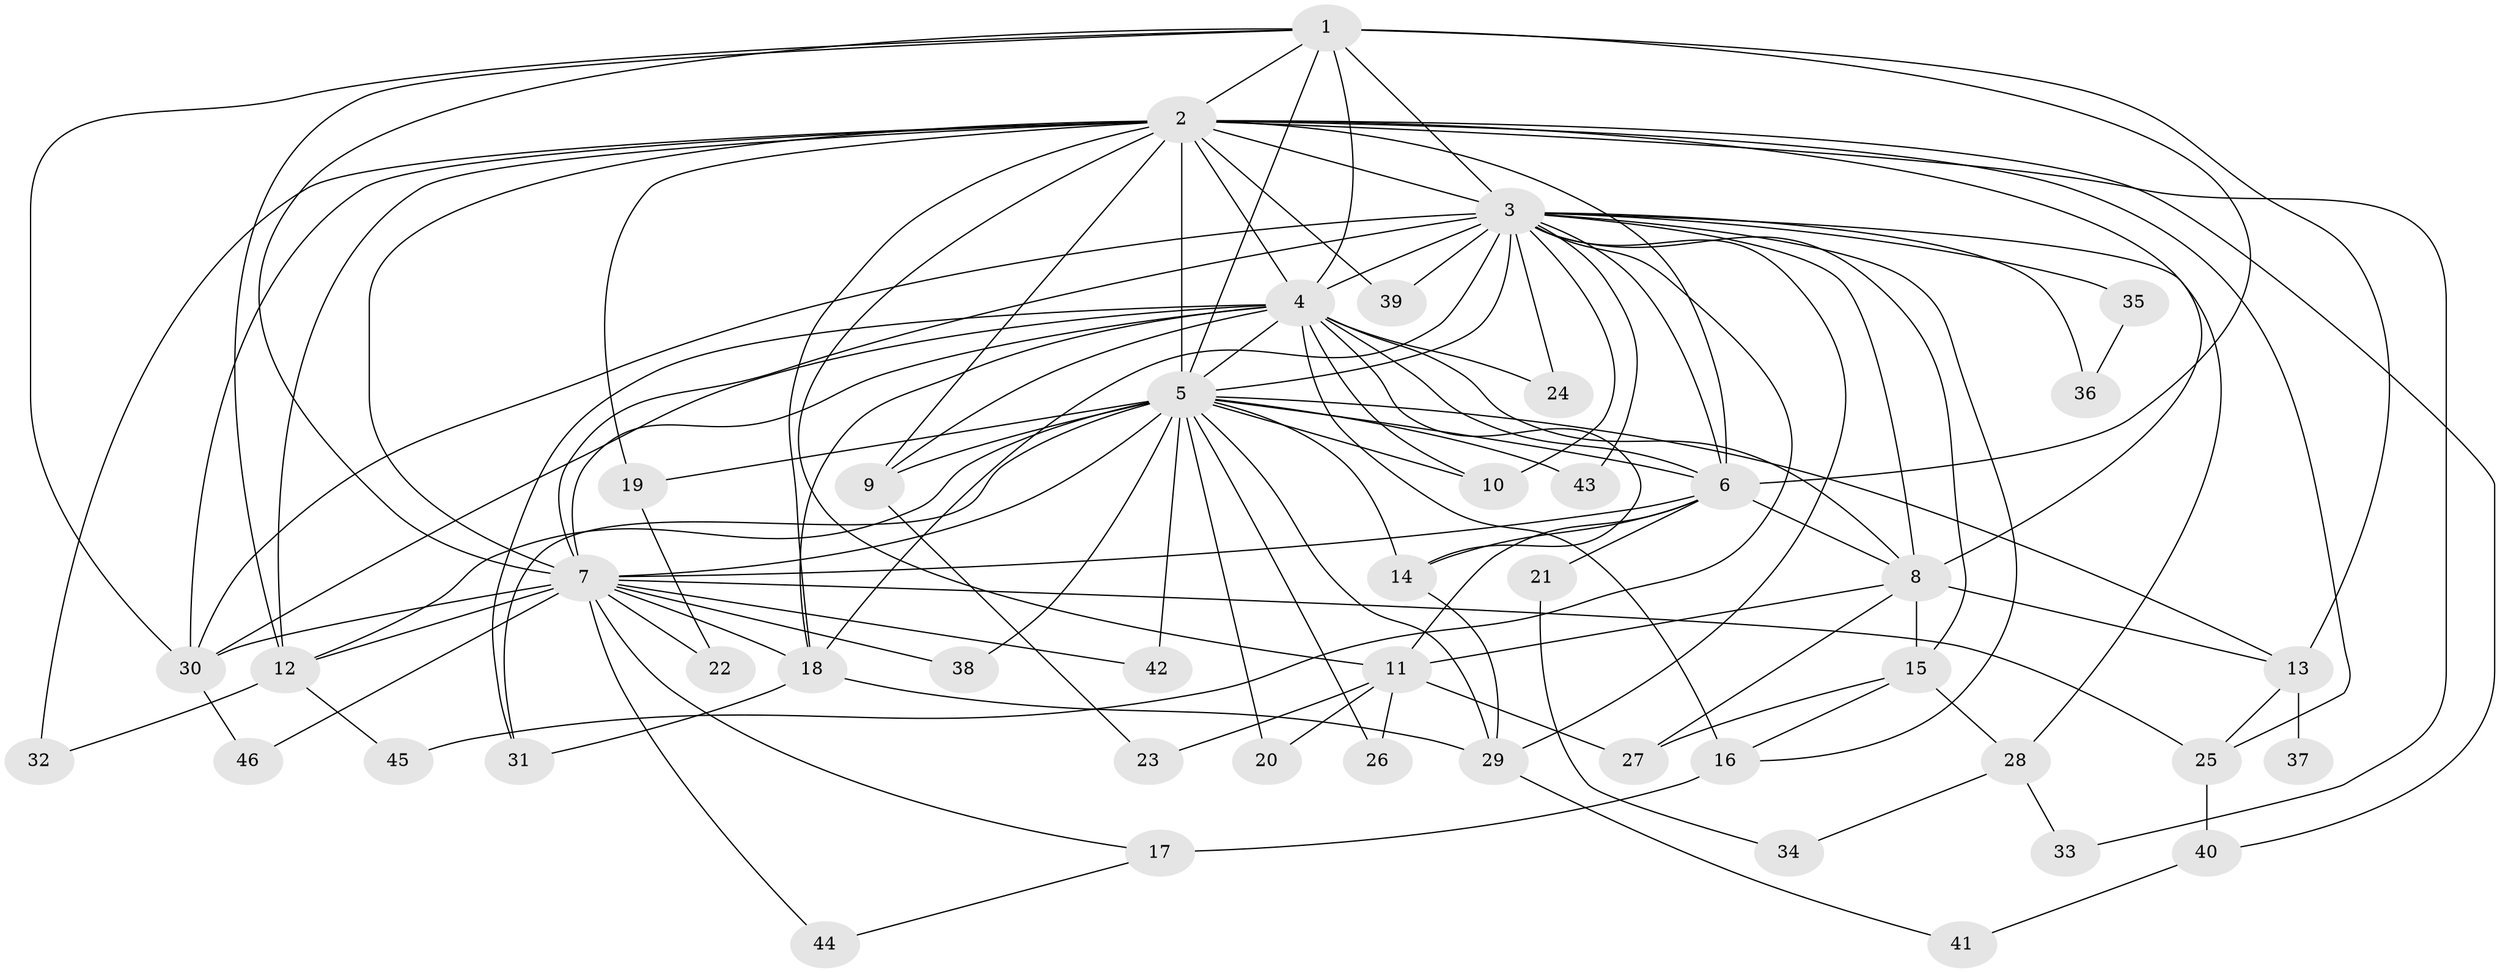 // original degree distribution, {12: 0.010869565217391304, 11: 0.010869565217391304, 20: 0.010869565217391304, 23: 0.010869565217391304, 14: 0.010869565217391304, 22: 0.021739130434782608, 17: 0.010869565217391304, 25: 0.010869565217391304, 19: 0.010869565217391304, 6: 0.03260869565217391, 3: 0.17391304347826086, 8: 0.010869565217391304, 4: 0.13043478260869565, 2: 0.5108695652173914, 5: 0.021739130434782608, 7: 0.010869565217391304}
// Generated by graph-tools (version 1.1) at 2025/49/03/04/25 22:49:21]
// undirected, 46 vertices, 116 edges
graph export_dot {
  node [color=gray90,style=filled];
  1;
  2;
  3;
  4;
  5;
  6;
  7;
  8;
  9;
  10;
  11;
  12;
  13;
  14;
  15;
  16;
  17;
  18;
  19;
  20;
  21;
  22;
  23;
  24;
  25;
  26;
  27;
  28;
  29;
  30;
  31;
  32;
  33;
  34;
  35;
  36;
  37;
  38;
  39;
  40;
  41;
  42;
  43;
  44;
  45;
  46;
  1 -- 2 [weight=3.0];
  1 -- 3 [weight=2.0];
  1 -- 4 [weight=1.0];
  1 -- 5 [weight=3.0];
  1 -- 6 [weight=1.0];
  1 -- 7 [weight=1.0];
  1 -- 12 [weight=1.0];
  1 -- 13 [weight=1.0];
  1 -- 30 [weight=1.0];
  2 -- 3 [weight=5.0];
  2 -- 4 [weight=3.0];
  2 -- 5 [weight=14.0];
  2 -- 6 [weight=4.0];
  2 -- 7 [weight=4.0];
  2 -- 8 [weight=1.0];
  2 -- 9 [weight=1.0];
  2 -- 11 [weight=2.0];
  2 -- 12 [weight=1.0];
  2 -- 18 [weight=1.0];
  2 -- 19 [weight=2.0];
  2 -- 25 [weight=1.0];
  2 -- 30 [weight=1.0];
  2 -- 32 [weight=1.0];
  2 -- 33 [weight=1.0];
  2 -- 39 [weight=1.0];
  2 -- 40 [weight=1.0];
  3 -- 4 [weight=3.0];
  3 -- 5 [weight=4.0];
  3 -- 6 [weight=2.0];
  3 -- 7 [weight=2.0];
  3 -- 8 [weight=2.0];
  3 -- 10 [weight=1.0];
  3 -- 15 [weight=1.0];
  3 -- 16 [weight=1.0];
  3 -- 18 [weight=1.0];
  3 -- 24 [weight=2.0];
  3 -- 28 [weight=1.0];
  3 -- 29 [weight=1.0];
  3 -- 30 [weight=1.0];
  3 -- 35 [weight=2.0];
  3 -- 36 [weight=1.0];
  3 -- 39 [weight=1.0];
  3 -- 43 [weight=1.0];
  3 -- 45 [weight=1.0];
  4 -- 5 [weight=2.0];
  4 -- 6 [weight=1.0];
  4 -- 7 [weight=2.0];
  4 -- 8 [weight=1.0];
  4 -- 9 [weight=1.0];
  4 -- 10 [weight=1.0];
  4 -- 14 [weight=1.0];
  4 -- 16 [weight=3.0];
  4 -- 18 [weight=1.0];
  4 -- 24 [weight=1.0];
  4 -- 30 [weight=1.0];
  4 -- 31 [weight=1.0];
  5 -- 6 [weight=2.0];
  5 -- 7 [weight=2.0];
  5 -- 9 [weight=2.0];
  5 -- 10 [weight=1.0];
  5 -- 12 [weight=1.0];
  5 -- 13 [weight=1.0];
  5 -- 14 [weight=2.0];
  5 -- 19 [weight=1.0];
  5 -- 20 [weight=1.0];
  5 -- 26 [weight=1.0];
  5 -- 29 [weight=1.0];
  5 -- 31 [weight=1.0];
  5 -- 38 [weight=1.0];
  5 -- 42 [weight=1.0];
  5 -- 43 [weight=1.0];
  6 -- 7 [weight=2.0];
  6 -- 8 [weight=1.0];
  6 -- 11 [weight=1.0];
  6 -- 14 [weight=1.0];
  6 -- 21 [weight=1.0];
  7 -- 12 [weight=1.0];
  7 -- 17 [weight=1.0];
  7 -- 18 [weight=1.0];
  7 -- 22 [weight=1.0];
  7 -- 25 [weight=1.0];
  7 -- 30 [weight=1.0];
  7 -- 38 [weight=1.0];
  7 -- 42 [weight=1.0];
  7 -- 44 [weight=1.0];
  7 -- 46 [weight=1.0];
  8 -- 11 [weight=1.0];
  8 -- 13 [weight=1.0];
  8 -- 15 [weight=1.0];
  8 -- 27 [weight=1.0];
  9 -- 23 [weight=1.0];
  11 -- 20 [weight=1.0];
  11 -- 23 [weight=1.0];
  11 -- 26 [weight=1.0];
  11 -- 27 [weight=1.0];
  12 -- 32 [weight=1.0];
  12 -- 45 [weight=1.0];
  13 -- 25 [weight=1.0];
  13 -- 37 [weight=2.0];
  14 -- 29 [weight=1.0];
  15 -- 16 [weight=1.0];
  15 -- 27 [weight=1.0];
  15 -- 28 [weight=1.0];
  16 -- 17 [weight=2.0];
  17 -- 44 [weight=1.0];
  18 -- 29 [weight=1.0];
  18 -- 31 [weight=2.0];
  19 -- 22 [weight=1.0];
  21 -- 34 [weight=1.0];
  25 -- 40 [weight=1.0];
  28 -- 33 [weight=1.0];
  28 -- 34 [weight=1.0];
  29 -- 41 [weight=1.0];
  30 -- 46 [weight=1.0];
  35 -- 36 [weight=1.0];
  40 -- 41 [weight=1.0];
}

